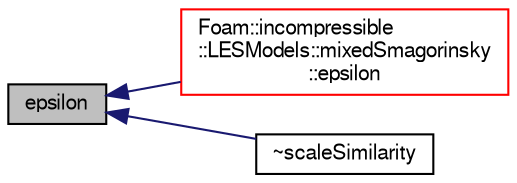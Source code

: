 digraph "epsilon"
{
  bgcolor="transparent";
  edge [fontname="FreeSans",fontsize="10",labelfontname="FreeSans",labelfontsize="10"];
  node [fontname="FreeSans",fontsize="10",shape=record];
  rankdir="LR";
  Node382 [label="epsilon",height=0.2,width=0.4,color="black", fillcolor="grey75", style="filled", fontcolor="black"];
  Node382 -> Node383 [dir="back",color="midnightblue",fontsize="10",style="solid",fontname="FreeSans"];
  Node383 [label="Foam::incompressible\l::LESModels::mixedSmagorinsky\l::epsilon",height=0.2,width=0.4,color="red",URL="$a30882.html#a7593db4148b0ba5155861a0292ec9c32",tooltip="Return the SGS turbulent disipation rate. "];
  Node382 -> Node385 [dir="back",color="midnightblue",fontsize="10",style="solid",fontname="FreeSans"];
  Node385 [label="~scaleSimilarity",height=0.2,width=0.4,color="black",URL="$a30890.html#adc49490226074b8b0f43d11dfb045965",tooltip="Destructor. "];
}
